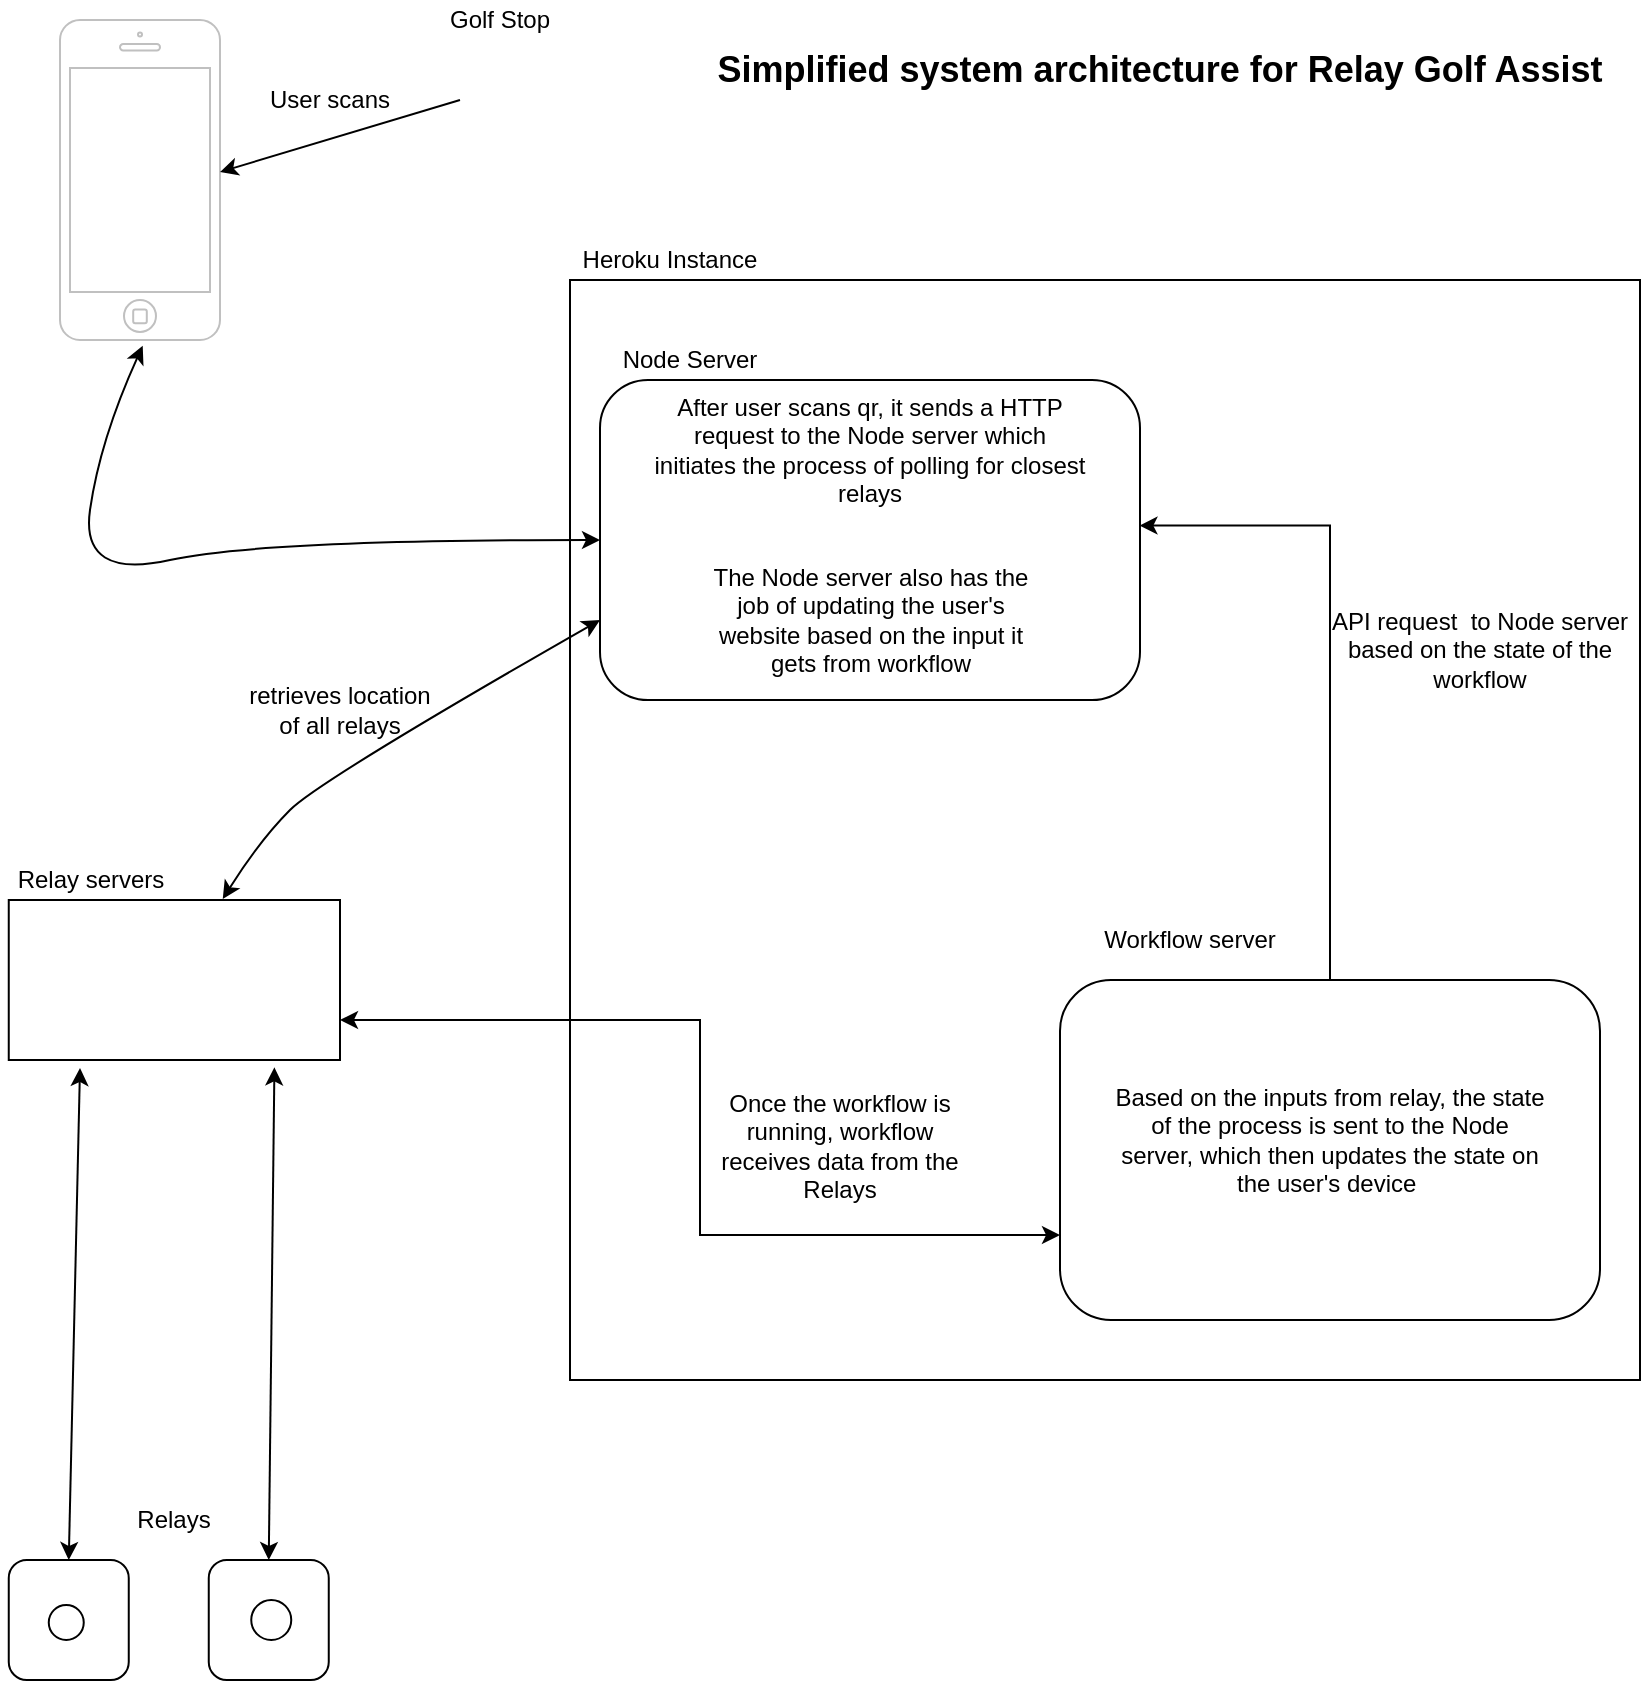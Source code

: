 <mxfile version="14.7.7" type="github">
  <diagram id="C-LghTA892ty6mnnDPfJ" name="Page-1">
    <mxGraphModel dx="2066" dy="1185" grid="1" gridSize="10" guides="1" tooltips="1" connect="1" arrows="1" fold="1" page="1" pageScale="1" pageWidth="850" pageHeight="1100" math="0" shadow="0">
      <root>
        <mxCell id="0" />
        <mxCell id="1" parent="0" />
        <mxCell id="du3BpN4dbQtCWblffIPo-1" value="" style="shape=image;html=1;verticalAlign=top;verticalLabelPosition=bottom;labelBackgroundColor=#ffffff;imageAspect=0;aspect=fixed;image=https://cdn1.iconfinder.com/data/icons/windows8_icons_iconpharm/26/qr_code.png" parent="1" vertex="1">
          <mxGeometry x="250" y="80" width="40" height="40" as="geometry" />
        </mxCell>
        <mxCell id="du3BpN4dbQtCWblffIPo-2" value="" style="html=1;verticalLabelPosition=bottom;labelBackgroundColor=#ffffff;verticalAlign=top;shadow=0;dashed=0;strokeWidth=1;shape=mxgraph.ios7.misc.iphone;strokeColor=#c0c0c0;" parent="1" vertex="1">
          <mxGeometry x="50" y="60" width="80" height="160" as="geometry" />
        </mxCell>
        <mxCell id="du3BpN4dbQtCWblffIPo-3" value="" style="endArrow=classic;html=1;entryX=1;entryY=0.475;entryDx=0;entryDy=0;entryPerimeter=0;exitX=0;exitY=0.5;exitDx=0;exitDy=0;" parent="1" source="du3BpN4dbQtCWblffIPo-1" target="du3BpN4dbQtCWblffIPo-2" edge="1">
          <mxGeometry width="50" height="50" relative="1" as="geometry">
            <mxPoint x="140" y="140" as="sourcePoint" />
            <mxPoint x="190" y="90" as="targetPoint" />
          </mxGeometry>
        </mxCell>
        <mxCell id="du3BpN4dbQtCWblffIPo-4" value="Golf Stop&lt;br&gt;" style="text;html=1;strokeColor=none;fillColor=none;align=center;verticalAlign=middle;whiteSpace=wrap;rounded=0;" parent="1" vertex="1">
          <mxGeometry x="235" y="50" width="70" height="20" as="geometry" />
        </mxCell>
        <mxCell id="du3BpN4dbQtCWblffIPo-6" value="User scans" style="text;html=1;strokeColor=none;fillColor=none;align=center;verticalAlign=middle;whiteSpace=wrap;rounded=0;" parent="1" vertex="1">
          <mxGeometry x="150" y="90" width="70" height="20" as="geometry" />
        </mxCell>
        <mxCell id="du3BpN4dbQtCWblffIPo-7" value="" style="rounded=0;whiteSpace=wrap;html=1;" parent="1" vertex="1">
          <mxGeometry x="305" y="190" width="535" height="550" as="geometry" />
        </mxCell>
        <mxCell id="du3BpN4dbQtCWblffIPo-8" value="Heroku Instance" style="text;html=1;strokeColor=none;fillColor=none;align=center;verticalAlign=middle;whiteSpace=wrap;rounded=0;" parent="1" vertex="1">
          <mxGeometry x="305" y="170" width="100" height="20" as="geometry" />
        </mxCell>
        <mxCell id="du3BpN4dbQtCWblffIPo-10" value="Node Server" style="text;html=1;strokeColor=none;fillColor=none;align=center;verticalAlign=middle;whiteSpace=wrap;rounded=0;" parent="1" vertex="1">
          <mxGeometry x="330" y="220" width="70" height="20" as="geometry" />
        </mxCell>
        <mxCell id="du3BpN4dbQtCWblffIPo-35" style="edgeStyle=orthogonalEdgeStyle;rounded=0;orthogonalLoop=1;jettySize=auto;html=1;exitX=0.5;exitY=0;exitDx=0;exitDy=0;entryX=0.999;entryY=0.455;entryDx=0;entryDy=0;entryPerimeter=0;startArrow=none;startFill=0;endArrow=classic;endFill=1;" parent="1" source="du3BpN4dbQtCWblffIPo-12" target="du3BpN4dbQtCWblffIPo-14" edge="1">
          <mxGeometry relative="1" as="geometry" />
        </mxCell>
        <mxCell id="du3BpN4dbQtCWblffIPo-12" value="" style="rounded=1;whiteSpace=wrap;html=1;" parent="1" vertex="1">
          <mxGeometry x="550" y="540" width="270" height="170" as="geometry" />
        </mxCell>
        <mxCell id="du3BpN4dbQtCWblffIPo-13" value="Workflow server" style="text;html=1;strokeColor=none;fillColor=none;align=center;verticalAlign=middle;whiteSpace=wrap;rounded=0;" parent="1" vertex="1">
          <mxGeometry x="560" y="510" width="110" height="20" as="geometry" />
        </mxCell>
        <mxCell id="du3BpN4dbQtCWblffIPo-14" value="" style="rounded=1;whiteSpace=wrap;html=1;" parent="1" vertex="1">
          <mxGeometry x="320" y="240" width="270" height="160" as="geometry" />
        </mxCell>
        <mxCell id="du3BpN4dbQtCWblffIPo-15" value="" style="rounded=1;whiteSpace=wrap;html=1;" parent="1" vertex="1">
          <mxGeometry x="24.38" y="830" width="60" height="60" as="geometry" />
        </mxCell>
        <mxCell id="du3BpN4dbQtCWblffIPo-16" value="" style="ellipse;whiteSpace=wrap;html=1;aspect=fixed;direction=south;" parent="1" vertex="1">
          <mxGeometry x="44.38" y="852.5" width="17.5" height="17.5" as="geometry" />
        </mxCell>
        <mxCell id="du3BpN4dbQtCWblffIPo-17" value="" style="rounded=1;whiteSpace=wrap;html=1;" parent="1" vertex="1">
          <mxGeometry x="124.38" y="830" width="60" height="60" as="geometry" />
        </mxCell>
        <mxCell id="du3BpN4dbQtCWblffIPo-18" value="" style="ellipse;whiteSpace=wrap;html=1;aspect=fixed;" parent="1" vertex="1">
          <mxGeometry x="145.63" y="850" width="20" height="20" as="geometry" />
        </mxCell>
        <mxCell id="du3BpN4dbQtCWblffIPo-19" value="Relays" style="text;html=1;strokeColor=none;fillColor=none;align=center;verticalAlign=middle;whiteSpace=wrap;rounded=0;" parent="1" vertex="1">
          <mxGeometry x="87.19" y="800" width="40" height="20" as="geometry" />
        </mxCell>
        <mxCell id="du3BpN4dbQtCWblffIPo-32" style="edgeStyle=orthogonalEdgeStyle;rounded=0;orthogonalLoop=1;jettySize=auto;html=1;exitX=1;exitY=0.75;exitDx=0;exitDy=0;entryX=0;entryY=0.75;entryDx=0;entryDy=0;startArrow=classic;startFill=1;" parent="1" source="du3BpN4dbQtCWblffIPo-20" target="du3BpN4dbQtCWblffIPo-12" edge="1">
          <mxGeometry relative="1" as="geometry" />
        </mxCell>
        <mxCell id="du3BpN4dbQtCWblffIPo-20" value="" style="rounded=0;whiteSpace=wrap;html=1;" parent="1" vertex="1">
          <mxGeometry x="24.38" y="500" width="165.62" height="80" as="geometry" />
        </mxCell>
        <mxCell id="du3BpN4dbQtCWblffIPo-21" value="Relay servers" style="text;html=1;strokeColor=none;fillColor=none;align=center;verticalAlign=middle;whiteSpace=wrap;rounded=0;" parent="1" vertex="1">
          <mxGeometry x="20" y="480" width="91.25" height="20" as="geometry" />
        </mxCell>
        <mxCell id="du3BpN4dbQtCWblffIPo-23" value="" style="curved=1;endArrow=classic;html=1;entryX=0;entryY=0.5;entryDx=0;entryDy=0;exitX=0.517;exitY=1.018;exitDx=0;exitDy=0;exitPerimeter=0;startArrow=classic;startFill=1;" parent="1" source="du3BpN4dbQtCWblffIPo-2" target="du3BpN4dbQtCWblffIPo-14" edge="1">
          <mxGeometry width="50" height="50" relative="1" as="geometry">
            <mxPoint x="140" y="320" as="sourcePoint" />
            <mxPoint x="190" y="270" as="targetPoint" />
            <Array as="points">
              <mxPoint x="70" y="270" />
              <mxPoint x="60" y="340" />
              <mxPoint x="150" y="320" />
            </Array>
          </mxGeometry>
        </mxCell>
        <mxCell id="du3BpN4dbQtCWblffIPo-24" value="After user scans qr, it sends a HTTP request to the Node server which initiates the process of polling for closest relays" style="text;html=1;strokeColor=none;fillColor=none;align=center;verticalAlign=middle;whiteSpace=wrap;rounded=0;" parent="1" vertex="1">
          <mxGeometry x="345" y="240" width="220" height="70" as="geometry" />
        </mxCell>
        <mxCell id="du3BpN4dbQtCWblffIPo-25" value="" style="endArrow=classic;startArrow=classic;html=1;exitX=0.5;exitY=0;exitDx=0;exitDy=0;" parent="1" source="du3BpN4dbQtCWblffIPo-15" edge="1">
          <mxGeometry width="50" height="50" relative="1" as="geometry">
            <mxPoint x="63.75" y="800" as="sourcePoint" />
            <mxPoint x="60" y="584" as="targetPoint" />
          </mxGeometry>
        </mxCell>
        <mxCell id="du3BpN4dbQtCWblffIPo-26" value="" style="endArrow=classic;startArrow=classic;html=1;entryX=0.802;entryY=1.046;entryDx=0;entryDy=0;exitX=0.5;exitY=0;exitDx=0;exitDy=0;entryPerimeter=0;" parent="1" source="du3BpN4dbQtCWblffIPo-17" target="du3BpN4dbQtCWblffIPo-20" edge="1">
          <mxGeometry width="50" height="50" relative="1" as="geometry">
            <mxPoint x="198.75" y="800" as="sourcePoint" />
            <mxPoint x="248.75" y="750" as="targetPoint" />
          </mxGeometry>
        </mxCell>
        <mxCell id="du3BpN4dbQtCWblffIPo-27" value="" style="curved=1;endArrow=classic;html=1;startArrow=classic;startFill=1;entryX=0;entryY=0.75;entryDx=0;entryDy=0;exitX=0.646;exitY=-0.006;exitDx=0;exitDy=0;exitPerimeter=0;" parent="1" source="du3BpN4dbQtCWblffIPo-20" target="du3BpN4dbQtCWblffIPo-14" edge="1">
          <mxGeometry width="50" height="50" relative="1" as="geometry">
            <mxPoint x="145.63" y="480" as="sourcePoint" />
            <mxPoint x="195.63" y="430" as="targetPoint" />
            <Array as="points">
              <mxPoint x="150" y="470" />
              <mxPoint x="180" y="440" />
            </Array>
          </mxGeometry>
        </mxCell>
        <mxCell id="du3BpN4dbQtCWblffIPo-28" value="retrieves location of all relays" style="text;html=1;strokeColor=none;fillColor=none;align=center;verticalAlign=middle;whiteSpace=wrap;rounded=0;" parent="1" vertex="1">
          <mxGeometry x="140" y="375" width="100" height="60" as="geometry" />
        </mxCell>
        <mxCell id="du3BpN4dbQtCWblffIPo-31" value="Once the workflow is running, workflow receives data from the Relays" style="text;html=1;strokeColor=none;fillColor=none;align=center;verticalAlign=middle;whiteSpace=wrap;rounded=0;" parent="1" vertex="1">
          <mxGeometry x="370" y="600" width="140" height="45" as="geometry" />
        </mxCell>
        <mxCell id="du3BpN4dbQtCWblffIPo-33" value="Based on the inputs from relay, the state of the process is sent to the Node server, which then updates the state on the user&#39;s device&amp;nbsp;" style="text;html=1;strokeColor=none;fillColor=none;align=center;verticalAlign=middle;whiteSpace=wrap;rounded=0;" parent="1" vertex="1">
          <mxGeometry x="575" y="580" width="220" height="80" as="geometry" />
        </mxCell>
        <mxCell id="du3BpN4dbQtCWblffIPo-36" value="API request &amp;nbsp;to Node server based on the state of the workflow" style="text;html=1;strokeColor=none;fillColor=none;align=center;verticalAlign=middle;whiteSpace=wrap;rounded=0;" parent="1" vertex="1">
          <mxGeometry x="680" y="330" width="160" height="90" as="geometry" />
        </mxCell>
        <mxCell id="du3BpN4dbQtCWblffIPo-37" value="The Node server also has the job of updating the user&#39;s website based on the input it gets from workflow" style="text;html=1;strokeColor=none;fillColor=none;align=center;verticalAlign=middle;whiteSpace=wrap;rounded=0;" parent="1" vertex="1">
          <mxGeometry x="372.5" y="350" width="165" height="20" as="geometry" />
        </mxCell>
        <mxCell id="du3BpN4dbQtCWblffIPo-38" value="&lt;b&gt;&lt;font style=&quot;font-size: 18px&quot;&gt;Simplified system architecture for Relay Golf Assist&lt;/font&gt;&lt;/b&gt;" style="text;html=1;strokeColor=none;fillColor=none;align=center;verticalAlign=middle;whiteSpace=wrap;rounded=0;" parent="1" vertex="1">
          <mxGeometry x="360" y="60" width="480" height="50" as="geometry" />
        </mxCell>
      </root>
    </mxGraphModel>
  </diagram>
</mxfile>
